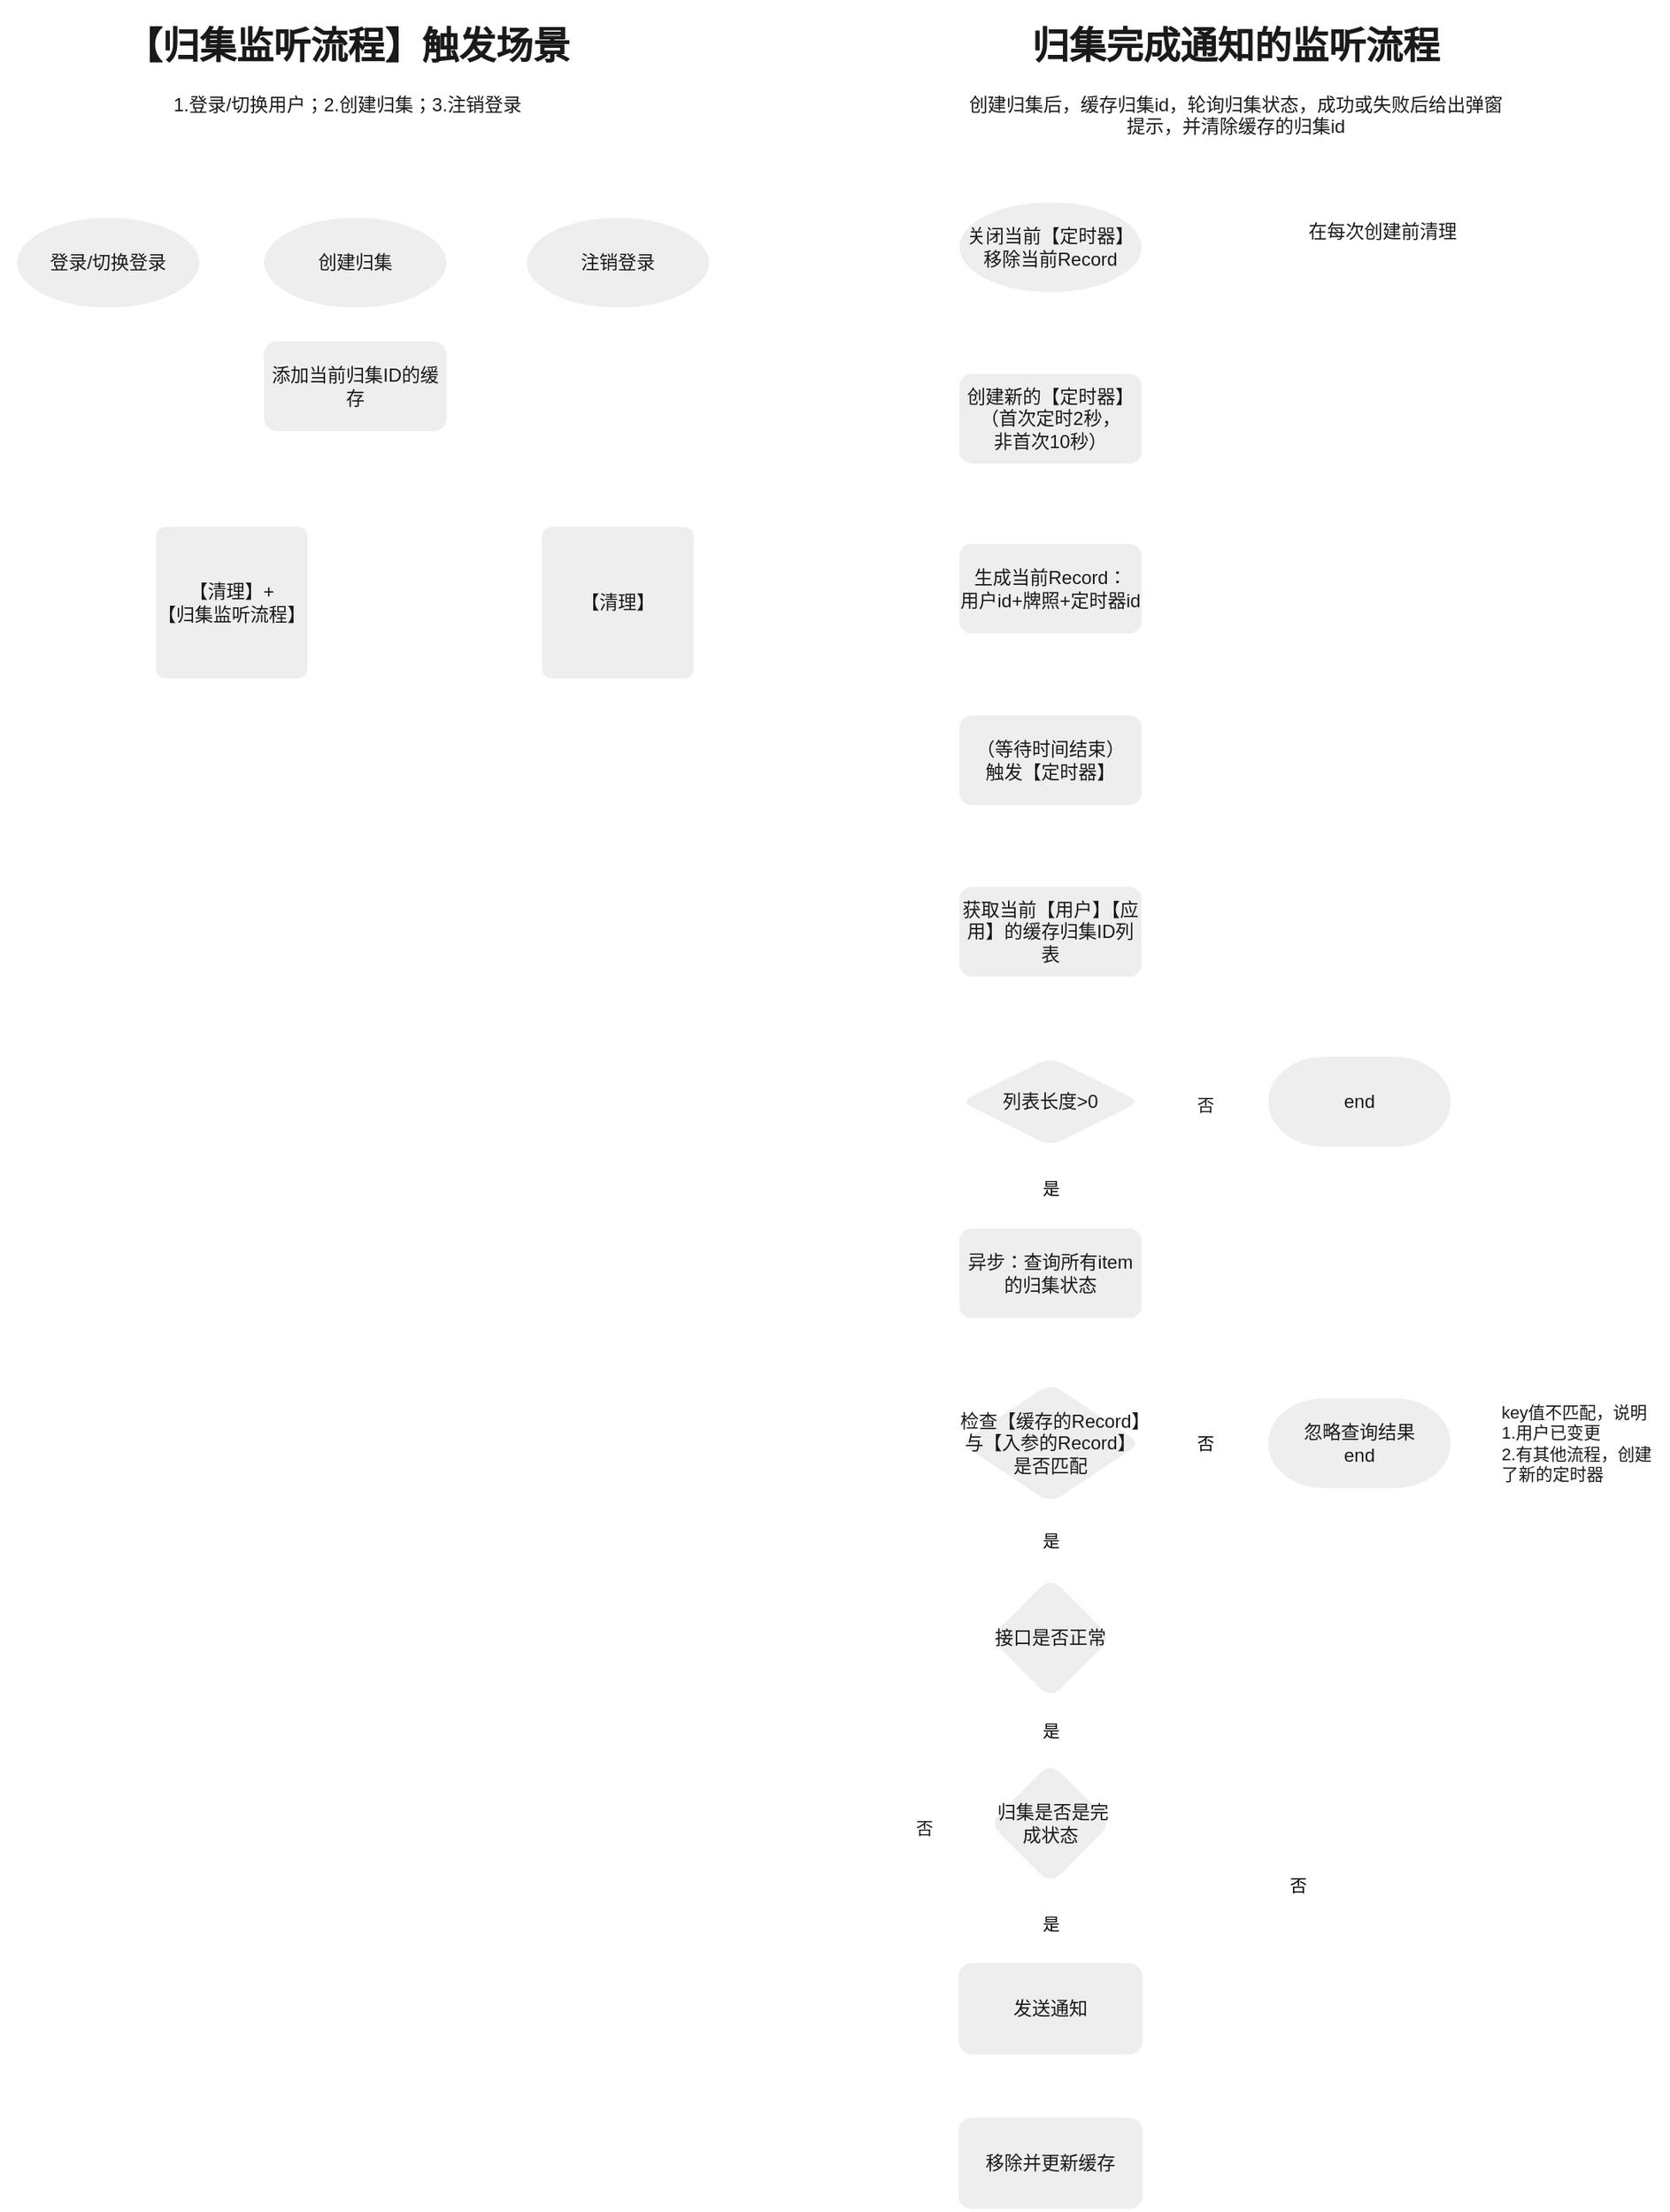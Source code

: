 <mxfile version="21.4.0" type="device">
  <diagram name="Page-1" id="edf60f1a-56cd-e834-aa8a-f176f3a09ee4">
    <mxGraphModel dx="1114" dy="809" grid="1" gridSize="10" guides="1" tooltips="1" connect="1" arrows="1" fold="1" page="1" pageScale="1" pageWidth="1100" pageHeight="850" background="none" math="0" shadow="0">
      <root>
        <mxCell id="0" />
        <mxCell id="1" parent="0" />
        <mxCell id="DXMoOa7pvSuEpX1q4dn--13" value="创建新的【定时器】&lt;br&gt;（首次定时2秒，&lt;br&gt;非首次10秒）" style="whiteSpace=wrap;html=1;strokeWidth=2;align=center;rounded=1;labelBackgroundColor=none;fillColor=#EEEEEE;strokeColor=#FFFFFF;fontColor=#1A1A1A;" parent="1" vertex="1">
          <mxGeometry x="640" y="241" width="120" height="60" as="geometry" />
        </mxCell>
        <mxCell id="TVt1up-PX-hTX620gNFp-18" style="edgeStyle=orthogonalEdgeStyle;rounded=1;orthogonalLoop=1;jettySize=auto;html=1;entryX=0.5;entryY=0;entryDx=0;entryDy=0;fontSize=11;align=center;labelBackgroundColor=none;strokeColor=#FFFFFF;fontColor=default;" parent="1" source="DXMoOa7pvSuEpX1q4dn--15" target="DXMoOa7pvSuEpX1q4dn--19" edge="1">
          <mxGeometry relative="1" as="geometry" />
        </mxCell>
        <mxCell id="DXMoOa7pvSuEpX1q4dn--15" value="获取当前【用户】【应用】的缓存归集ID列表" style="whiteSpace=wrap;html=1;strokeWidth=2;align=center;rounded=1;labelBackgroundColor=none;fillColor=#EEEEEE;strokeColor=#FFFFFF;fontColor=#1A1A1A;" parent="1" vertex="1">
          <mxGeometry x="640" y="573" width="120" height="60" as="geometry" />
        </mxCell>
        <mxCell id="DXMoOa7pvSuEpX1q4dn--54" value="" style="edgeStyle=orthogonalEdgeStyle;rounded=1;orthogonalLoop=1;jettySize=auto;html=1;align=center;labelBackgroundColor=none;strokeColor=#FFFFFF;fontColor=default;" parent="1" source="DXMoOa7pvSuEpX1q4dn--19" target="DXMoOa7pvSuEpX1q4dn--28" edge="1">
          <mxGeometry relative="1" as="geometry" />
        </mxCell>
        <mxCell id="DXMoOa7pvSuEpX1q4dn--55" value="否" style="edgeLabel;html=1;align=center;verticalAlign=middle;resizable=0;points=[];rounded=1;labelBackgroundColor=none;fontColor=#1A1A1A;" parent="DXMoOa7pvSuEpX1q4dn--54" vertex="1" connectable="0">
          <mxGeometry y="-2" relative="1" as="geometry">
            <mxPoint as="offset" />
          </mxGeometry>
        </mxCell>
        <mxCell id="DXMoOa7pvSuEpX1q4dn--19" value="列表长度&amp;gt;0" style="rhombus;whiteSpace=wrap;html=1;strokeWidth=2;align=center;rounded=1;labelBackgroundColor=none;fillColor=#EEEEEE;strokeColor=#FFFFFF;fontColor=#1A1A1A;" parent="1" vertex="1">
          <mxGeometry x="640" y="683" width="120" height="60" as="geometry" />
        </mxCell>
        <mxCell id="DXMoOa7pvSuEpX1q4dn--26" value="关闭当前【定时器】&lt;br&gt;移除当前Record" style="strokeWidth=2;html=1;shape=mxgraph.flowchart.start_1;whiteSpace=wrap;align=center;rounded=1;labelBackgroundColor=none;fillColor=#EEEEEE;strokeColor=#FFFFFF;fontColor=#1A1A1A;" parent="1" vertex="1">
          <mxGeometry x="640" y="130" width="120" height="60" as="geometry" />
        </mxCell>
        <mxCell id="DXMoOa7pvSuEpX1q4dn--29" value="是" style="edgeStyle=orthogonalEdgeStyle;rounded=1;orthogonalLoop=1;jettySize=auto;html=1;entryX=0.5;entryY=0;entryDx=0;entryDy=0;align=center;labelBackgroundColor=none;strokeColor=#FFFFFF;fontColor=default;" parent="1" source="DXMoOa7pvSuEpX1q4dn--19" target="DXMoOa7pvSuEpX1q4dn--50" edge="1">
          <mxGeometry relative="1" as="geometry">
            <mxPoint x="1180" y="595" as="sourcePoint" />
            <mxPoint x="900" y="635" as="targetPoint" />
            <Array as="points">
              <mxPoint x="700" y="725" />
              <mxPoint x="700" y="725" />
            </Array>
          </mxGeometry>
        </mxCell>
        <mxCell id="DXMoOa7pvSuEpX1q4dn--28" value="end" style="strokeWidth=2;html=1;shape=mxgraph.flowchart.terminator;whiteSpace=wrap;align=center;rounded=1;labelBackgroundColor=none;fillColor=#EEEEEE;strokeColor=#FFFFFF;fontColor=#1A1A1A;" parent="1" vertex="1">
          <mxGeometry x="840" y="683" width="120" height="60" as="geometry" />
        </mxCell>
        <mxCell id="DXMoOa7pvSuEpX1q4dn--30" value="" style="endArrow=classic;html=1;rounded=1;exitX=0.5;exitY=1;exitDx=0;exitDy=0;exitPerimeter=0;entryX=0.5;entryY=0;entryDx=0;entryDy=0;align=center;labelBackgroundColor=none;strokeColor=#FFFFFF;fontColor=default;" parent="1" source="DXMoOa7pvSuEpX1q4dn--26" target="DXMoOa7pvSuEpX1q4dn--13" edge="1">
          <mxGeometry width="50" height="50" relative="1" as="geometry">
            <mxPoint x="880" y="215" as="sourcePoint" />
            <mxPoint x="810" y="155" as="targetPoint" />
          </mxGeometry>
        </mxCell>
        <mxCell id="DXMoOa7pvSuEpX1q4dn--34" value="" style="edgeStyle=orthogonalEdgeStyle;rounded=1;orthogonalLoop=1;jettySize=auto;html=1;align=center;labelBackgroundColor=none;strokeColor=#FFFFFF;fontColor=default;" parent="1" source="DXMoOa7pvSuEpX1q4dn--31" target="DXMoOa7pvSuEpX1q4dn--33" edge="1">
          <mxGeometry relative="1" as="geometry" />
        </mxCell>
        <mxCell id="DXMoOa7pvSuEpX1q4dn--31" value="生成当前Record：&lt;br&gt;用户id+牌照+定时器id" style="whiteSpace=wrap;html=1;strokeWidth=2;align=center;rounded=1;labelBackgroundColor=none;fillColor=#EEEEEE;strokeColor=#FFFFFF;fontColor=#1A1A1A;" parent="1" vertex="1">
          <mxGeometry x="640" y="351" width="120" height="60" as="geometry" />
        </mxCell>
        <mxCell id="DXMoOa7pvSuEpX1q4dn--32" value="" style="endArrow=classic;html=1;rounded=1;exitX=0.5;exitY=1;exitDx=0;exitDy=0;align=center;labelBackgroundColor=none;strokeColor=#FFFFFF;fontColor=default;" parent="1" source="DXMoOa7pvSuEpX1q4dn--13" target="DXMoOa7pvSuEpX1q4dn--31" edge="1">
          <mxGeometry width="50" height="50" relative="1" as="geometry">
            <mxPoint x="970" y="355" as="sourcePoint" />
            <mxPoint x="1020" y="305" as="targetPoint" />
          </mxGeometry>
        </mxCell>
        <mxCell id="DXMoOa7pvSuEpX1q4dn--33" value="（等待时间结束）&lt;br&gt;触发【定时器】" style="whiteSpace=wrap;html=1;strokeWidth=2;align=center;rounded=1;labelBackgroundColor=none;fillColor=#EEEEEE;strokeColor=#FFFFFF;fontColor=#1A1A1A;" parent="1" vertex="1">
          <mxGeometry x="640" y="462" width="120" height="60" as="geometry" />
        </mxCell>
        <mxCell id="DXMoOa7pvSuEpX1q4dn--35" value="" style="endArrow=classic;html=1;rounded=1;exitX=0.5;exitY=1;exitDx=0;exitDy=0;entryX=0.5;entryY=0;entryDx=0;entryDy=0;align=center;labelBackgroundColor=none;strokeColor=#FFFFFF;fontColor=default;" parent="1" source="DXMoOa7pvSuEpX1q4dn--33" target="DXMoOa7pvSuEpX1q4dn--15" edge="1">
          <mxGeometry width="50" height="50" relative="1" as="geometry">
            <mxPoint x="930" y="465" as="sourcePoint" />
            <mxPoint x="980" y="415" as="targetPoint" />
          </mxGeometry>
        </mxCell>
        <mxCell id="DXMoOa7pvSuEpX1q4dn--42" value="" style="edgeStyle=orthogonalEdgeStyle;rounded=1;orthogonalLoop=1;jettySize=auto;html=1;labelBackgroundColor=none;strokeColor=#FFFFFF;fontColor=default;" parent="1" source="DXMoOa7pvSuEpX1q4dn--39" target="DXMoOa7pvSuEpX1q4dn--41" edge="1">
          <mxGeometry relative="1" as="geometry" />
        </mxCell>
        <mxCell id="DXMoOa7pvSuEpX1q4dn--39" value="创建归集" style="strokeWidth=2;html=1;shape=mxgraph.flowchart.start_1;whiteSpace=wrap;rounded=1;labelBackgroundColor=none;fillColor=#EEEEEE;strokeColor=#FFFFFF;fontColor=#1A1A1A;" parent="1" vertex="1">
          <mxGeometry x="190" y="140" width="120" height="60" as="geometry" />
        </mxCell>
        <mxCell id="DXMoOa7pvSuEpX1q4dn--40" value="登录/切换登录" style="strokeWidth=2;html=1;shape=mxgraph.flowchart.start_1;whiteSpace=wrap;rounded=1;labelBackgroundColor=none;fillColor=#EEEEEE;strokeColor=#FFFFFF;fontColor=#1A1A1A;" parent="1" vertex="1">
          <mxGeometry x="30" y="140" width="120" height="60" as="geometry" />
        </mxCell>
        <mxCell id="DXMoOa7pvSuEpX1q4dn--41" value="添加当前归集ID的缓存" style="whiteSpace=wrap;html=1;strokeWidth=2;rounded=1;labelBackgroundColor=none;fillColor=#EEEEEE;strokeColor=#FFFFFF;fontColor=#1A1A1A;" parent="1" vertex="1">
          <mxGeometry x="190" y="220" width="120" height="60" as="geometry" />
        </mxCell>
        <mxCell id="DXMoOa7pvSuEpX1q4dn--43" value="" style="endArrow=classic;html=1;rounded=1;exitX=0.5;exitY=1;exitDx=0;exitDy=0;exitPerimeter=0;labelBackgroundColor=none;strokeColor=#FFFFFF;fontColor=default;" parent="1" source="DXMoOa7pvSuEpX1q4dn--40" target="TVt1up-PX-hTX620gNFp-9" edge="1">
          <mxGeometry width="50" height="50" relative="1" as="geometry">
            <mxPoint x="380" y="470" as="sourcePoint" />
            <mxPoint x="165.714" y="330" as="targetPoint" />
            <Array as="points">
              <mxPoint x="90" y="300" />
              <mxPoint x="170" y="300" />
            </Array>
          </mxGeometry>
        </mxCell>
        <mxCell id="DXMoOa7pvSuEpX1q4dn--45" value="" style="endArrow=none;html=1;rounded=1;entryX=0.5;entryY=1;entryDx=0;entryDy=0;labelBackgroundColor=none;strokeColor=#FFFFFF;fontColor=default;" parent="1" target="DXMoOa7pvSuEpX1q4dn--41" edge="1">
          <mxGeometry width="50" height="50" relative="1" as="geometry">
            <mxPoint x="170" y="300" as="sourcePoint" />
            <mxPoint x="430" y="420" as="targetPoint" />
            <Array as="points">
              <mxPoint x="250" y="300" />
            </Array>
          </mxGeometry>
        </mxCell>
        <mxCell id="DXMoOa7pvSuEpX1q4dn--59" value="" style="edgeStyle=orthogonalEdgeStyle;rounded=1;orthogonalLoop=1;jettySize=auto;html=1;align=center;labelBackgroundColor=none;strokeColor=#FFFFFF;fontColor=default;" parent="1" source="DXMoOa7pvSuEpX1q4dn--50" target="DXMoOa7pvSuEpX1q4dn--58" edge="1">
          <mxGeometry relative="1" as="geometry" />
        </mxCell>
        <mxCell id="DXMoOa7pvSuEpX1q4dn--50" value="异步：查询所有item的归集状态" style="whiteSpace=wrap;html=1;strokeWidth=2;align=center;rounded=1;labelBackgroundColor=none;fillColor=#EEEEEE;strokeColor=#FFFFFF;fontColor=#1A1A1A;" parent="1" vertex="1">
          <mxGeometry x="640" y="794" width="120" height="60" as="geometry" />
        </mxCell>
        <mxCell id="DXMoOa7pvSuEpX1q4dn--63" value="否" style="edgeStyle=orthogonalEdgeStyle;rounded=1;orthogonalLoop=1;jettySize=auto;html=1;align=center;labelBackgroundColor=none;strokeColor=#FFFFFF;fontColor=default;" parent="1" source="DXMoOa7pvSuEpX1q4dn--58" target="DXMoOa7pvSuEpX1q4dn--62" edge="1">
          <mxGeometry relative="1" as="geometry" />
        </mxCell>
        <mxCell id="TVt1up-PX-hTX620gNFp-5" value="是" style="edgeStyle=orthogonalEdgeStyle;rounded=1;orthogonalLoop=1;jettySize=auto;html=1;align=center;labelBackgroundColor=none;strokeColor=#FFFFFF;fontColor=default;" parent="1" source="DXMoOa7pvSuEpX1q4dn--58" target="icT5uSbhz-Hysp3IrD6e-1" edge="1">
          <mxGeometry relative="1" as="geometry">
            <mxPoint x="700" y="1015" as="targetPoint" />
          </mxGeometry>
        </mxCell>
        <mxCell id="DXMoOa7pvSuEpX1q4dn--58" value="检查【缓存的Record】与【入参的Record】是否匹配" style="rhombus;whiteSpace=wrap;html=1;strokeWidth=2;align=center;rounded=1;labelBackgroundColor=none;fillColor=#EEEEEE;strokeColor=#FFFFFF;fontColor=#1A1A1A;" parent="1" vertex="1">
          <mxGeometry x="640" y="894" width="120" height="80" as="geometry" />
        </mxCell>
        <mxCell id="DXMoOa7pvSuEpX1q4dn--62" value="忽略查询结果&lt;br&gt;end" style="strokeWidth=2;html=1;shape=mxgraph.flowchart.terminator;whiteSpace=wrap;align=center;rounded=1;labelBackgroundColor=none;fillColor=#EEEEEE;strokeColor=#FFFFFF;fontColor=#1A1A1A;" parent="1" vertex="1">
          <mxGeometry x="840" y="904" width="120" height="60" as="geometry" />
        </mxCell>
        <mxCell id="TVt1up-PX-hTX620gNFp-1" value="" style="strokeWidth=2;html=1;shape=mxgraph.flowchart.annotation_2;align=center;labelPosition=right;pointerEvents=1;rounded=1;labelBackgroundColor=none;fillColor=#EEEEEE;strokeColor=#FFFFFF;fontColor=#1A1A1A;" parent="1" vertex="1">
          <mxGeometry x="960" y="884" width="50" height="100" as="geometry" />
        </mxCell>
        <mxCell id="TVt1up-PX-hTX620gNFp-2" value="key值不匹配，说明&lt;br&gt;1.用户已变更&lt;br style=&quot;font-size: 11px&quot;&gt;2.有其他流程，创建&lt;br&gt;了新的定时器" style="text;html=1;align=left;verticalAlign=middle;resizable=0;points=[];autosize=1;strokeColor=none;fontSize=11;rounded=1;labelBackgroundColor=none;fontColor=#1A1A1A;" parent="1" vertex="1">
          <mxGeometry x="990" y="904" width="110" height="60" as="geometry" />
        </mxCell>
        <mxCell id="TVt1up-PX-hTX620gNFp-8" style="edgeStyle=orthogonalEdgeStyle;rounded=1;orthogonalLoop=1;jettySize=auto;html=1;entryX=0;entryY=0.5;entryDx=0;entryDy=0;align=center;labelBackgroundColor=none;strokeColor=#FFFFFF;fontColor=default;" parent="1" source="icT5uSbhz-Hysp3IrD6e-2" target="DXMoOa7pvSuEpX1q4dn--13" edge="1">
          <mxGeometry relative="1" as="geometry">
            <Array as="points">
              <mxPoint x="570" y="1400" />
              <mxPoint x="570" y="271" />
            </Array>
            <mxPoint x="640" y="1045" as="sourcePoint" />
          </mxGeometry>
        </mxCell>
        <mxCell id="TVt1up-PX-hTX620gNFp-9" value="【清理】+&lt;br&gt;【归集监听流程】" style="rounded=1;whiteSpace=wrap;html=1;absoluteArcSize=1;arcSize=14;strokeWidth=2;align=center;labelBackgroundColor=none;fillColor=#EEEEEE;strokeColor=#FFFFFF;fontColor=#1A1A1A;" parent="1" vertex="1">
          <mxGeometry x="120" y="340" width="100" height="100" as="geometry" />
        </mxCell>
        <mxCell id="TVt1up-PX-hTX620gNFp-10" value="&lt;h1&gt;归集完成通知的监听流程&lt;/h1&gt;&lt;p&gt;创建归集后，缓存归集id，轮询归集状态，成功或失败后给出弹窗提示，并清除缓存的归集id&lt;br&gt;&lt;/p&gt;" style="text;html=1;strokeColor=none;fillColor=none;spacing=5;spacingTop=-20;whiteSpace=wrap;overflow=hidden;rounded=1;align=center;labelBackgroundColor=none;fontColor=#1A1A1A;" parent="1" vertex="1">
          <mxGeometry x="640" y="10" width="360" height="90" as="geometry" />
        </mxCell>
        <mxCell id="TVt1up-PX-hTX620gNFp-12" value="&lt;h1&gt;【归集监听流程】触发场景&lt;/h1&gt;&lt;p&gt;1.登录/切换用户；2.创建归集；3.注销登录&lt;/p&gt;" style="text;html=1;strokeColor=none;fillColor=none;spacing=5;spacingTop=-20;whiteSpace=wrap;overflow=hidden;rounded=1;align=center;labelBackgroundColor=none;fontColor=#1A1A1A;" parent="1" vertex="1">
          <mxGeometry x="20" y="10" width="450" height="90" as="geometry" />
        </mxCell>
        <mxCell id="TVt1up-PX-hTX620gNFp-15" style="edgeStyle=orthogonalEdgeStyle;rounded=1;orthogonalLoop=1;jettySize=auto;html=1;align=center;labelBackgroundColor=none;strokeColor=#FFFFFF;fontColor=default;" parent="1" source="TVt1up-PX-hTX620gNFp-13" target="TVt1up-PX-hTX620gNFp-14" edge="1">
          <mxGeometry relative="1" as="geometry" />
        </mxCell>
        <mxCell id="TVt1up-PX-hTX620gNFp-13" value="注销登录" style="strokeWidth=2;html=1;shape=mxgraph.flowchart.start_1;whiteSpace=wrap;rounded=1;labelBackgroundColor=none;fillColor=#EEEEEE;strokeColor=#FFFFFF;fontColor=#1A1A1A;" parent="1" vertex="1">
          <mxGeometry x="360" y="140" width="120" height="60" as="geometry" />
        </mxCell>
        <mxCell id="TVt1up-PX-hTX620gNFp-14" value="【清理】" style="rounded=1;whiteSpace=wrap;html=1;absoluteArcSize=1;arcSize=14;strokeWidth=2;align=center;labelBackgroundColor=none;fillColor=#EEEEEE;strokeColor=#FFFFFF;fontColor=#1A1A1A;" parent="1" vertex="1">
          <mxGeometry x="370" y="340" width="100" height="100" as="geometry" />
        </mxCell>
        <mxCell id="TVt1up-PX-hTX620gNFp-16" value="" style="strokeWidth=2;html=1;shape=mxgraph.flowchart.annotation_2;align=left;labelPosition=right;pointerEvents=1;rounded=1;labelBackgroundColor=none;fillColor=#EEEEEE;strokeColor=#FFFFFF;fontColor=#1A1A1A;" parent="1" vertex="1">
          <mxGeometry x="810" y="110" width="50" height="100" as="geometry" />
        </mxCell>
        <mxCell id="TVt1up-PX-hTX620gNFp-17" value="在每次创建前清理" style="text;html=1;strokeColor=none;fillColor=none;align=center;verticalAlign=middle;whiteSpace=wrap;rounded=1;labelBackgroundColor=none;fontColor=#1A1A1A;" parent="1" vertex="1">
          <mxGeometry x="840" y="140" width="150" height="20" as="geometry" />
        </mxCell>
        <mxCell id="icT5uSbhz-Hysp3IrD6e-3" value="否" style="edgeStyle=orthogonalEdgeStyle;rounded=1;orthogonalLoop=1;jettySize=auto;html=1;exitX=1;exitY=0.5;exitDx=0;exitDy=0;labelBackgroundColor=none;strokeColor=#FFFFFF;fontColor=default;" parent="1" source="icT5uSbhz-Hysp3IrD6e-1" target="icT5uSbhz-Hysp3IrD6e-2" edge="1">
          <mxGeometry relative="1" as="geometry">
            <Array as="points">
              <mxPoint x="860" y="1060" />
              <mxPoint x="860" y="1400" />
            </Array>
          </mxGeometry>
        </mxCell>
        <mxCell id="icT5uSbhz-Hysp3IrD6e-5" value="是" style="edgeStyle=orthogonalEdgeStyle;rounded=1;orthogonalLoop=1;jettySize=auto;html=1;labelBackgroundColor=none;strokeColor=#FFFFFF;fontColor=default;" parent="1" source="icT5uSbhz-Hysp3IrD6e-1" target="icT5uSbhz-Hysp3IrD6e-6" edge="1">
          <mxGeometry relative="1" as="geometry">
            <mxPoint x="800" y="1060" as="targetPoint" />
          </mxGeometry>
        </mxCell>
        <mxCell id="icT5uSbhz-Hysp3IrD6e-1" value="接口是否正常" style="rhombus;whiteSpace=wrap;html=1;rounded=1;labelBackgroundColor=none;fillColor=#EEEEEE;strokeColor=#FFFFFF;fontColor=#1A1A1A;" parent="1" vertex="1">
          <mxGeometry x="660" y="1020" width="80" height="80" as="geometry" />
        </mxCell>
        <mxCell id="icT5uSbhz-Hysp3IrD6e-2" value="移除并更新缓存" style="whiteSpace=wrap;html=1;rounded=1;labelBackgroundColor=none;fillColor=#EEEEEE;strokeColor=#FFFFFF;fontColor=#1A1A1A;" parent="1" vertex="1">
          <mxGeometry x="640" y="1370" width="120" height="60" as="geometry" />
        </mxCell>
        <mxCell id="icT5uSbhz-Hysp3IrD6e-9" value="是" style="edgeStyle=orthogonalEdgeStyle;rounded=1;orthogonalLoop=1;jettySize=auto;html=1;labelBackgroundColor=none;strokeColor=#FFFFFF;fontColor=default;" parent="1" source="icT5uSbhz-Hysp3IrD6e-6" target="icT5uSbhz-Hysp3IrD6e-8" edge="1">
          <mxGeometry relative="1" as="geometry" />
        </mxCell>
        <mxCell id="icT5uSbhz-Hysp3IrD6e-11" style="edgeStyle=orthogonalEdgeStyle;rounded=1;orthogonalLoop=1;jettySize=auto;html=1;labelBackgroundColor=none;strokeColor=#FFFFFF;fontColor=default;" parent="1" source="icT5uSbhz-Hysp3IrD6e-6" edge="1">
          <mxGeometry relative="1" as="geometry">
            <mxPoint x="570" y="1180" as="targetPoint" />
          </mxGeometry>
        </mxCell>
        <mxCell id="icT5uSbhz-Hysp3IrD6e-12" value="否" style="edgeLabel;html=1;align=center;verticalAlign=middle;resizable=0;points=[];rounded=1;labelBackgroundColor=none;fontColor=#1A1A1A;" parent="icT5uSbhz-Hysp3IrD6e-11" vertex="1" connectable="0">
          <mxGeometry x="-0.072" y="3" relative="1" as="geometry">
            <mxPoint as="offset" />
          </mxGeometry>
        </mxCell>
        <mxCell id="icT5uSbhz-Hysp3IrD6e-6" value="&amp;nbsp;归集是否是完成状态" style="rhombus;whiteSpace=wrap;html=1;rounded=1;labelBackgroundColor=none;fillColor=#EEEEEE;strokeColor=#FFFFFF;fontColor=#1A1A1A;" parent="1" vertex="1">
          <mxGeometry x="660" y="1140" width="80" height="80" as="geometry" />
        </mxCell>
        <mxCell id="icT5uSbhz-Hysp3IrD6e-10" style="edgeStyle=orthogonalEdgeStyle;rounded=1;orthogonalLoop=1;jettySize=auto;html=1;labelBackgroundColor=none;strokeColor=#FFFFFF;fontColor=default;" parent="1" source="icT5uSbhz-Hysp3IrD6e-8" target="icT5uSbhz-Hysp3IrD6e-2" edge="1">
          <mxGeometry relative="1" as="geometry" />
        </mxCell>
        <mxCell id="icT5uSbhz-Hysp3IrD6e-8" value="发送通知" style="whiteSpace=wrap;html=1;rounded=1;labelBackgroundColor=none;fillColor=#EEEEEE;strokeColor=#FFFFFF;fontColor=#1A1A1A;" parent="1" vertex="1">
          <mxGeometry x="640" y="1270" width="120" height="60" as="geometry" />
        </mxCell>
      </root>
    </mxGraphModel>
  </diagram>
</mxfile>
